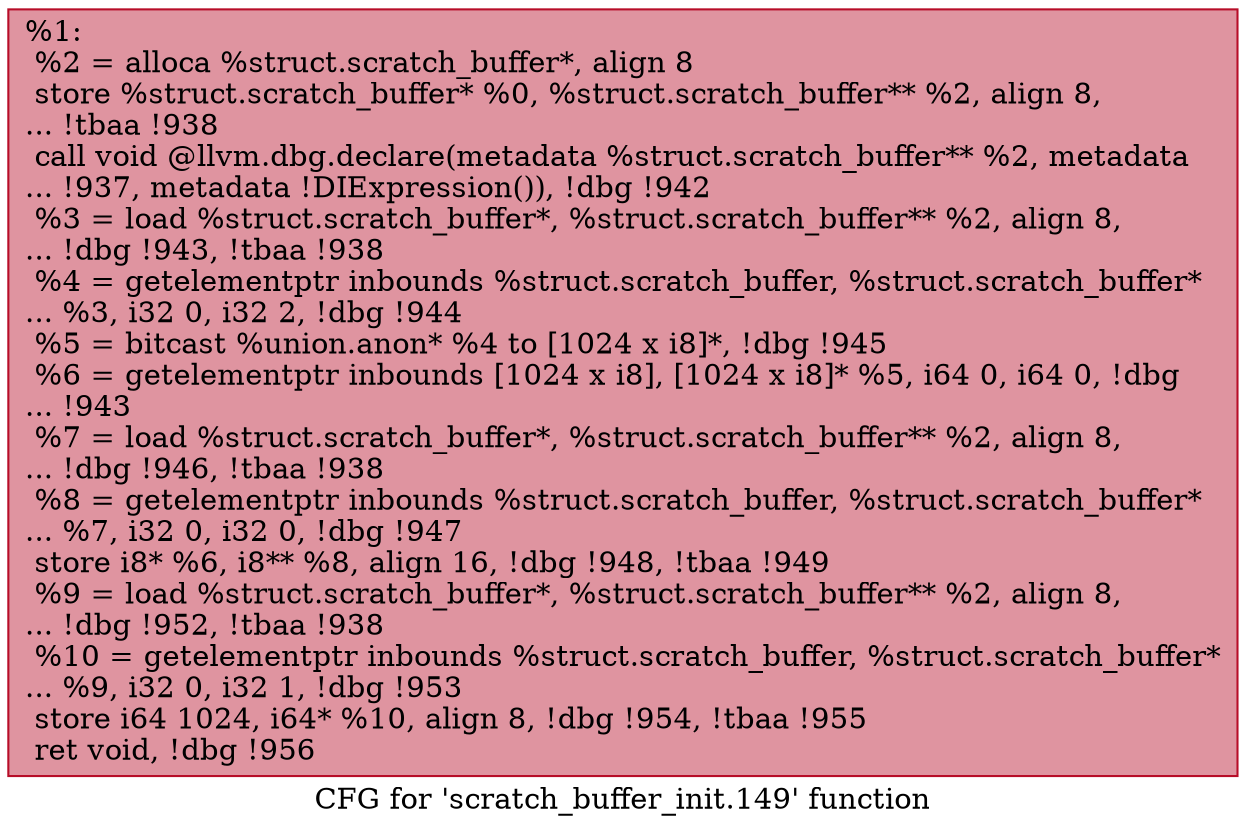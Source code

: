 digraph "CFG for 'scratch_buffer_init.149' function" {
	label="CFG for 'scratch_buffer_init.149' function";

	Node0xc83720 [shape=record,color="#b70d28ff", style=filled, fillcolor="#b70d2870",label="{%1:\l  %2 = alloca %struct.scratch_buffer*, align 8\l  store %struct.scratch_buffer* %0, %struct.scratch_buffer** %2, align 8,\l... !tbaa !938\l  call void @llvm.dbg.declare(metadata %struct.scratch_buffer** %2, metadata\l... !937, metadata !DIExpression()), !dbg !942\l  %3 = load %struct.scratch_buffer*, %struct.scratch_buffer** %2, align 8,\l... !dbg !943, !tbaa !938\l  %4 = getelementptr inbounds %struct.scratch_buffer, %struct.scratch_buffer*\l... %3, i32 0, i32 2, !dbg !944\l  %5 = bitcast %union.anon* %4 to [1024 x i8]*, !dbg !945\l  %6 = getelementptr inbounds [1024 x i8], [1024 x i8]* %5, i64 0, i64 0, !dbg\l... !943\l  %7 = load %struct.scratch_buffer*, %struct.scratch_buffer** %2, align 8,\l... !dbg !946, !tbaa !938\l  %8 = getelementptr inbounds %struct.scratch_buffer, %struct.scratch_buffer*\l... %7, i32 0, i32 0, !dbg !947\l  store i8* %6, i8** %8, align 16, !dbg !948, !tbaa !949\l  %9 = load %struct.scratch_buffer*, %struct.scratch_buffer** %2, align 8,\l... !dbg !952, !tbaa !938\l  %10 = getelementptr inbounds %struct.scratch_buffer, %struct.scratch_buffer*\l... %9, i32 0, i32 1, !dbg !953\l  store i64 1024, i64* %10, align 8, !dbg !954, !tbaa !955\l  ret void, !dbg !956\l}"];
}
